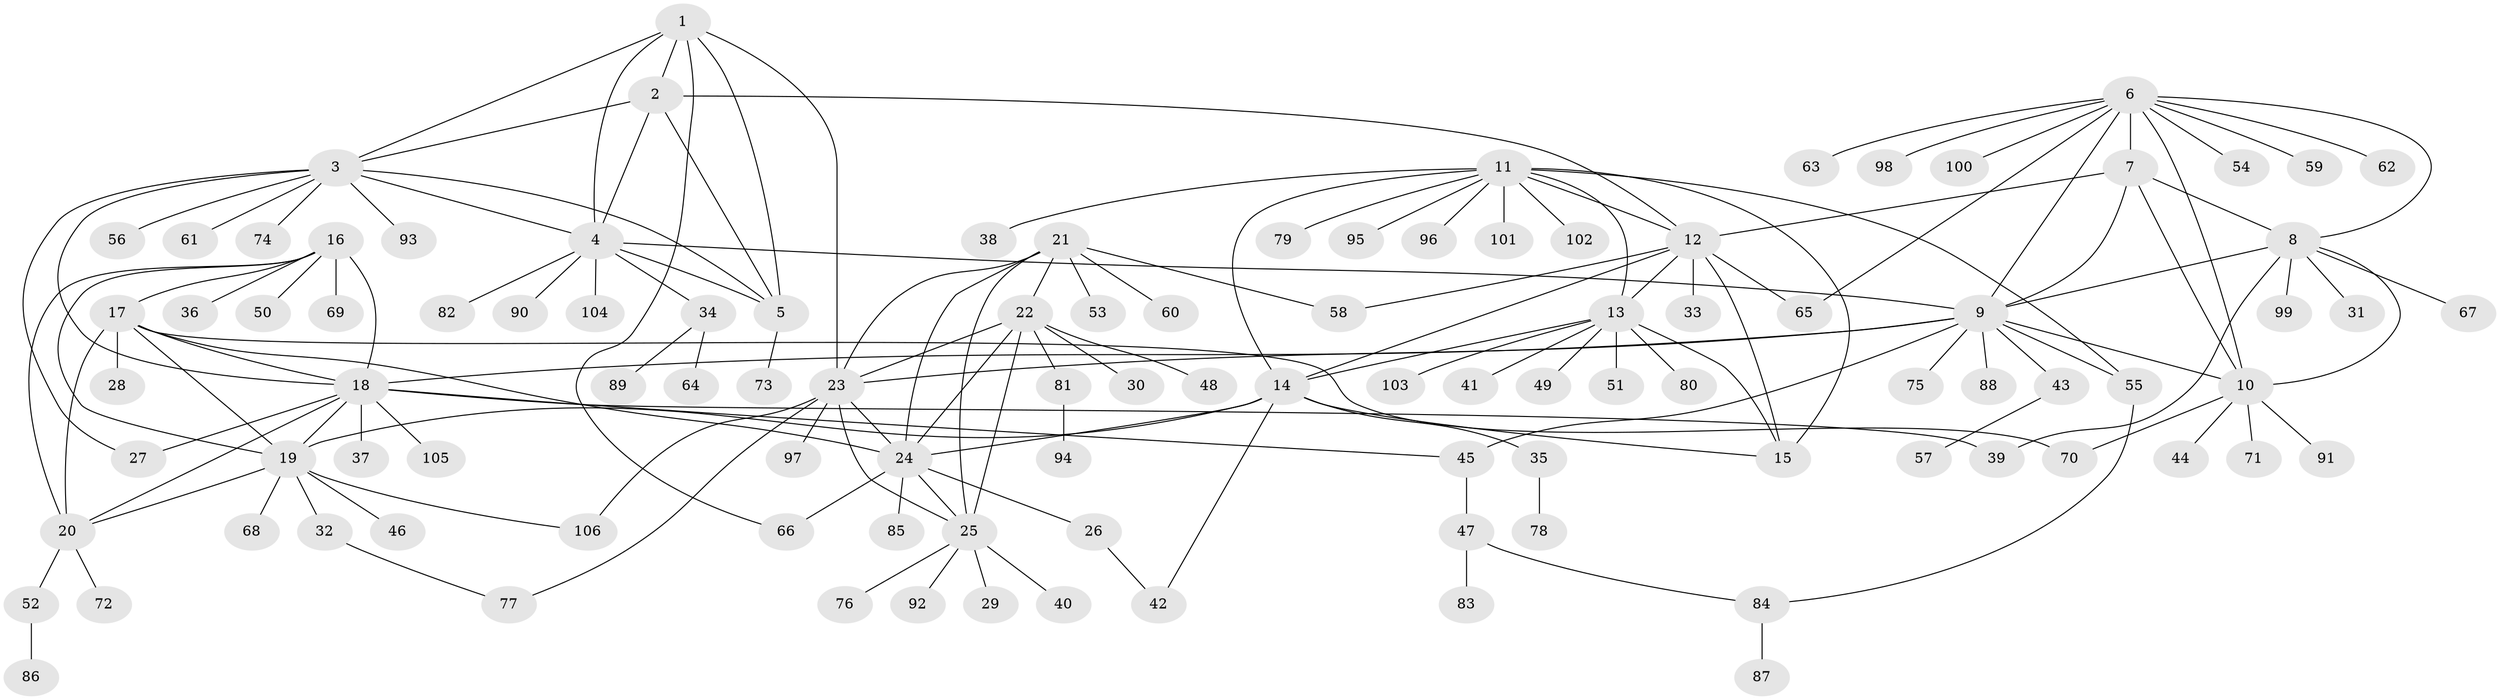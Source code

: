 // Generated by graph-tools (version 1.1) at 2025/55/03/09/25 04:55:41]
// undirected, 106 vertices, 153 edges
graph export_dot {
graph [start="1"]
  node [color=gray90,style=filled];
  1;
  2;
  3;
  4;
  5;
  6;
  7;
  8;
  9;
  10;
  11;
  12;
  13;
  14;
  15;
  16;
  17;
  18;
  19;
  20;
  21;
  22;
  23;
  24;
  25;
  26;
  27;
  28;
  29;
  30;
  31;
  32;
  33;
  34;
  35;
  36;
  37;
  38;
  39;
  40;
  41;
  42;
  43;
  44;
  45;
  46;
  47;
  48;
  49;
  50;
  51;
  52;
  53;
  54;
  55;
  56;
  57;
  58;
  59;
  60;
  61;
  62;
  63;
  64;
  65;
  66;
  67;
  68;
  69;
  70;
  71;
  72;
  73;
  74;
  75;
  76;
  77;
  78;
  79;
  80;
  81;
  82;
  83;
  84;
  85;
  86;
  87;
  88;
  89;
  90;
  91;
  92;
  93;
  94;
  95;
  96;
  97;
  98;
  99;
  100;
  101;
  102;
  103;
  104;
  105;
  106;
  1 -- 2;
  1 -- 3;
  1 -- 4;
  1 -- 5;
  1 -- 23;
  1 -- 66;
  2 -- 3;
  2 -- 4;
  2 -- 5;
  2 -- 12;
  3 -- 4;
  3 -- 5;
  3 -- 18;
  3 -- 27;
  3 -- 56;
  3 -- 61;
  3 -- 74;
  3 -- 93;
  4 -- 5;
  4 -- 9;
  4 -- 34;
  4 -- 82;
  4 -- 90;
  4 -- 104;
  5 -- 73;
  6 -- 7;
  6 -- 8;
  6 -- 9;
  6 -- 10;
  6 -- 54;
  6 -- 59;
  6 -- 62;
  6 -- 63;
  6 -- 65;
  6 -- 98;
  6 -- 100;
  7 -- 8;
  7 -- 9;
  7 -- 10;
  7 -- 12;
  8 -- 9;
  8 -- 10;
  8 -- 31;
  8 -- 39;
  8 -- 67;
  8 -- 99;
  9 -- 10;
  9 -- 18;
  9 -- 23;
  9 -- 43;
  9 -- 45;
  9 -- 55;
  9 -- 75;
  9 -- 88;
  10 -- 44;
  10 -- 70;
  10 -- 71;
  10 -- 91;
  11 -- 12;
  11 -- 13;
  11 -- 14;
  11 -- 15;
  11 -- 38;
  11 -- 55;
  11 -- 79;
  11 -- 95;
  11 -- 96;
  11 -- 101;
  11 -- 102;
  12 -- 13;
  12 -- 14;
  12 -- 15;
  12 -- 33;
  12 -- 58;
  12 -- 65;
  13 -- 14;
  13 -- 15;
  13 -- 41;
  13 -- 49;
  13 -- 51;
  13 -- 80;
  13 -- 103;
  14 -- 15;
  14 -- 19;
  14 -- 24;
  14 -- 35;
  14 -- 42;
  16 -- 17;
  16 -- 18;
  16 -- 19;
  16 -- 20;
  16 -- 36;
  16 -- 50;
  16 -- 69;
  17 -- 18;
  17 -- 19;
  17 -- 20;
  17 -- 24;
  17 -- 28;
  17 -- 70;
  18 -- 19;
  18 -- 20;
  18 -- 27;
  18 -- 37;
  18 -- 39;
  18 -- 45;
  18 -- 105;
  19 -- 20;
  19 -- 32;
  19 -- 46;
  19 -- 68;
  19 -- 106;
  20 -- 52;
  20 -- 72;
  21 -- 22;
  21 -- 23;
  21 -- 24;
  21 -- 25;
  21 -- 53;
  21 -- 58;
  21 -- 60;
  22 -- 23;
  22 -- 24;
  22 -- 25;
  22 -- 30;
  22 -- 48;
  22 -- 81;
  23 -- 24;
  23 -- 25;
  23 -- 77;
  23 -- 97;
  23 -- 106;
  24 -- 25;
  24 -- 26;
  24 -- 66;
  24 -- 85;
  25 -- 29;
  25 -- 40;
  25 -- 76;
  25 -- 92;
  26 -- 42;
  32 -- 77;
  34 -- 64;
  34 -- 89;
  35 -- 78;
  43 -- 57;
  45 -- 47;
  47 -- 83;
  47 -- 84;
  52 -- 86;
  55 -- 84;
  81 -- 94;
  84 -- 87;
}
